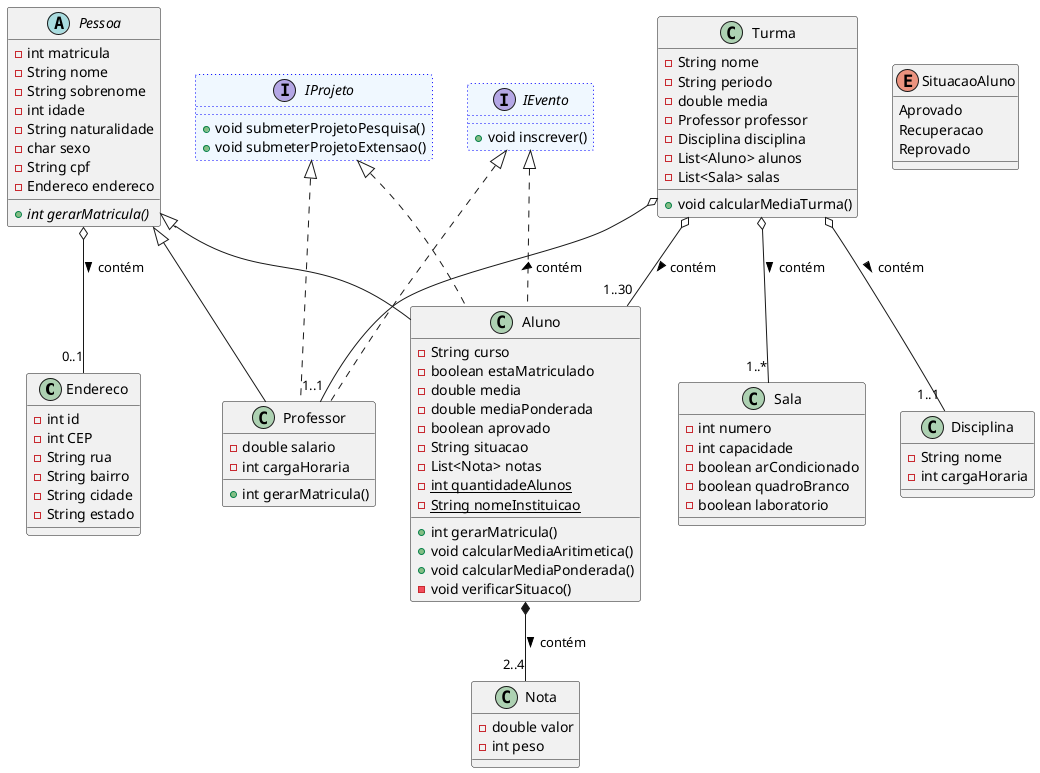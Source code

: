 @startuml Academico

    Class Endereco {
        - int id
        - int CEP
        - String rua
        - String bairro
        - String cidade
        - String estado
    }

    abstract Class Pessoa {
        - int matricula
        - String nome
        - String sobrenome
        - int idade
        - String naturalidade
        - char sexo
        - String cpf
        - Endereco endereco

        + {abstract} int gerarMatricula()
    }

    Class Nota {
        - double valor
        - int peso
    }

    Class Aluno {
        - String curso 
        - boolean estaMatriculado
        - double media
        - double mediaPonderada
        - boolean aprovado
        - String situacao
        - List<Nota> notas
        - {static} int quantidadeAlunos
        - {static} String nomeInstituicao

        + int gerarMatricula()
        + void calcularMediaAritimetica()
        + void calcularMediaPonderada()
        - void verificarSituaco()
    }

    Class Professor {
        - double salario
        - int cargaHoraria
        
        + int gerarMatricula()
    }

    Class Disciplina {
        - String nome
        - int cargaHoraria
    }

    Class Sala {
        - int numero
        - int capacidade
        - boolean arCondicionado
        - boolean quadroBranco
        - boolean laboratorio
    }

    Class Turma {
        - String nome
        - String periodo
        - double media
        - Professor professor
        - Disciplina disciplina
        - List<Aluno> alunos
        - List<Sala> salas

        + void calcularMediaTurma()
    }

    interface IProjeto #aliceblue ##[dotted]blue {

        + void submeterProjetoPesquisa()
        + void submeterProjetoExtensao()

    }

    interface IEvento #aliceblue ##[dotted]blue {

        + void inscrever()
    }

    enum SituacaoAluno {
        Aprovado
        Recuperacao
        Reprovado
    }

    Pessoa <|-- Aluno
    Pessoa <|-- Professor
    Pessoa o-- "0..1" Endereco : contém >

    Aluno *-- "2..4" Nota : contém >

    Turma o-- "1..1" Professor : contém >
    Turma o-- "1..1" Disciplina : contém >
    Turma o-- "1..30" Aluno : contém >
    Turma o-- "1..*" Sala : contém >

    IProjeto <|.. Professor
    IProjeto <|.. Aluno
    IEvento <|.. Professor
    IEvento <|.. Aluno

@enduml